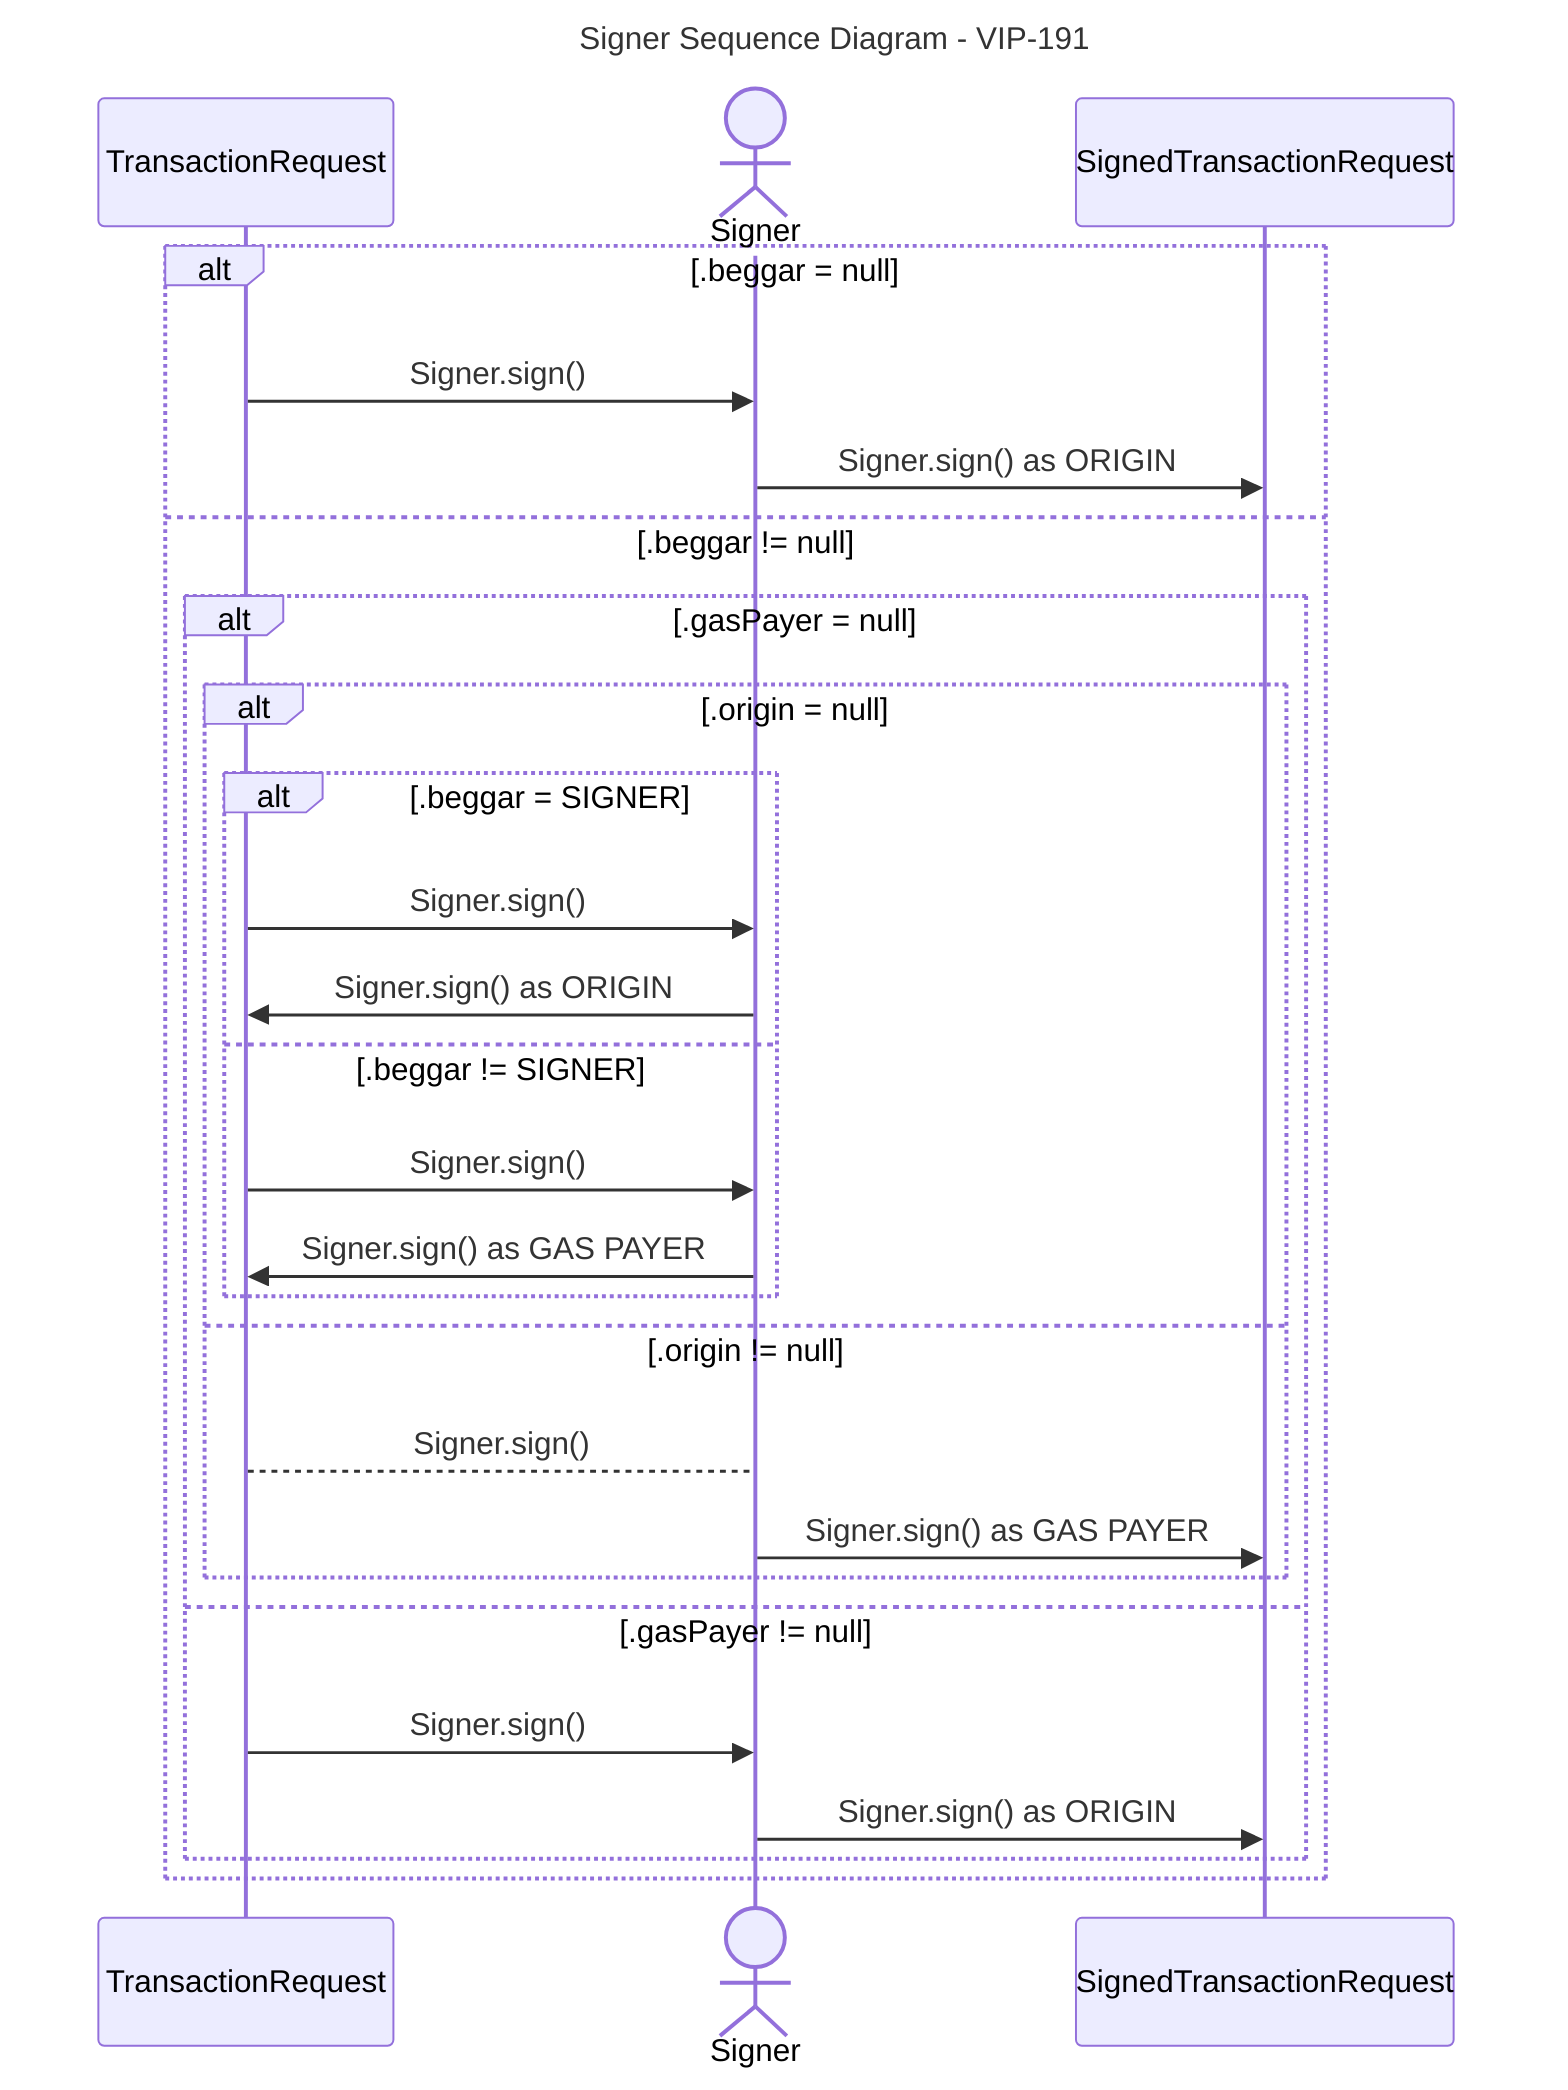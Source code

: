 ---
title: Signer Sequence Diagram - VIP-191
---
sequenceDiagram
    participant TransactionRequest
    actor Signer
    participant SignedTransactionRequest
    alt .beggar = null
        TransactionRequest ->> Signer: Signer.sign()
        Signer ->> SignedTransactionRequest: Signer.sign() as ORIGIN
    else .beggar != null
        alt .gasPayer = null
            alt .origin = null
              alt .beggar = SIGNER
                TransactionRequest ->> Signer: Signer.sign()
                Signer ->> TransactionRequest: Signer.sign() as ORIGIN
              else .beggar != SIGNER
                TransactionRequest ->> Signer: Signer.sign()
                Signer ->>TransactionRequest: Signer.sign() as GAS PAYER
              end
            else .origin != null
                TransactionRequest --> Signer: Signer.sign()
                Signer ->> SignedTransactionRequest: Signer.sign() as GAS PAYER
            end
        else .gasPayer != null
            TransactionRequest ->> Signer: Signer.sign()
            Signer ->> SignedTransactionRequest: Signer.sign() as ORIGIN
        end
    end
%%    alt <TransactionRequest>.isIntendedToBeSponsored = false
%%        TransactionRequest ->> Signer: <Signer>.sign(TransactionRequest request)
%%        Signer ->> Signer: Sign as origin. Set <TransactionRequest>{.origin, .originSignature, .signature}
%%        Signer ->> SignedTransactionRequest: SignedTransactionRequest <Signer>.sign(TransactionRequest request)
%%    else <TransactionRequest>.isIntendedToBeSponsord = true
%%        TransactionRequest ->> Signer: <Signer>.sign{TransactionRequest request)
%%        alt <TransactionRequest>.origin = null
%%            alt <TransactionRequest>.gasPayer = null
%%                Signer ->> Signer: Sign as gas-payer. Set <TransactionRequest>{.gasPayer, .gasPayer}
%%                Signer ->> TransactionRequest: TransactionRequest <Signer>.sign(TransactionRequest request)
%%            else <TransactionRequest>.gasPayer != null
%%                Signer ->> Signer: Sign as origin. Set <TransactionRequest>{.orgin, originSignature, .signature}
%%                Signer ->> SignedTransactionRequest: SignedTransactionRequest <Signer>.sign(TransactionRequest request)
%%            end
%%        else <TransactionRequest>.origin != null
%%            Signer ->> Signer: Sign as gas-payer: set {.gasPayer, .gasPayerSignature}
%%            Signer ->> TransactionRequest: TransactionRequest <Signer>.sign(TransactionRequest request)
%%        end
%%    end